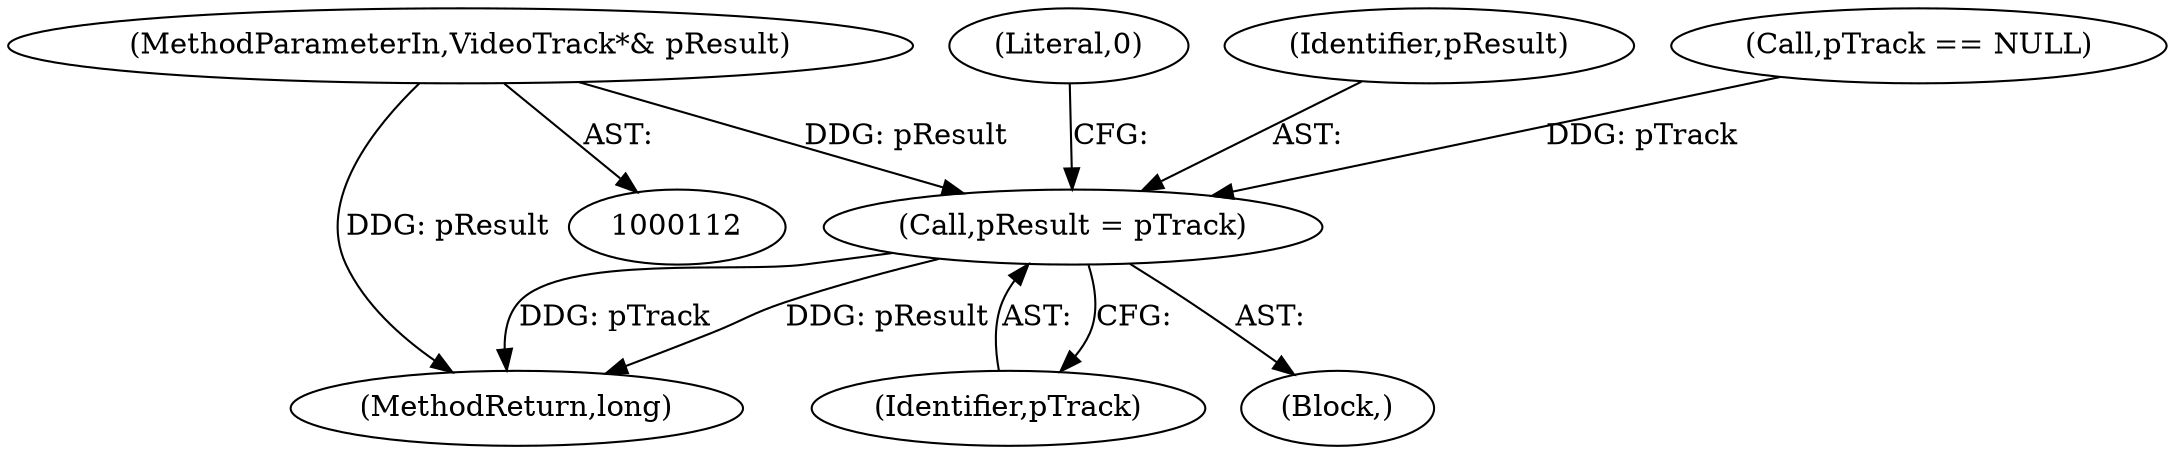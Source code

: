 digraph "0_Android_cc274e2abe8b2a6698a5c47d8aa4bb45f1f9538d_41@pointer" {
"1000117" [label="(MethodParameterIn,VideoTrack*& pResult)"];
"1000434" [label="(Call,pResult = pTrack)"];
"1000436" [label="(Identifier,pTrack)"];
"1000439" [label="(MethodReturn,long)"];
"1000117" [label="(MethodParameterIn,VideoTrack*& pResult)"];
"1000438" [label="(Literal,0)"];
"1000435" [label="(Identifier,pResult)"];
"1000434" [label="(Call,pResult = pTrack)"];
"1000379" [label="(Call,pTrack == NULL)"];
"1000118" [label="(Block,)"];
"1000117" -> "1000112"  [label="AST: "];
"1000117" -> "1000439"  [label="DDG: pResult"];
"1000117" -> "1000434"  [label="DDG: pResult"];
"1000434" -> "1000118"  [label="AST: "];
"1000434" -> "1000436"  [label="CFG: "];
"1000435" -> "1000434"  [label="AST: "];
"1000436" -> "1000434"  [label="AST: "];
"1000438" -> "1000434"  [label="CFG: "];
"1000434" -> "1000439"  [label="DDG: pTrack"];
"1000434" -> "1000439"  [label="DDG: pResult"];
"1000379" -> "1000434"  [label="DDG: pTrack"];
}
